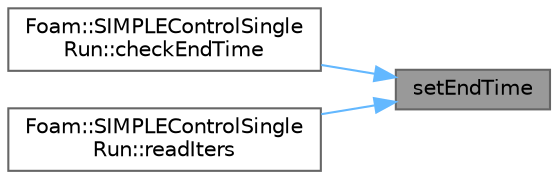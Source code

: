 digraph "setEndTime"
{
 // LATEX_PDF_SIZE
  bgcolor="transparent";
  edge [fontname=Helvetica,fontsize=10,labelfontname=Helvetica,labelfontsize=10];
  node [fontname=Helvetica,fontsize=10,shape=box,height=0.2,width=0.4];
  rankdir="RL";
  Node1 [id="Node000001",label="setEndTime",height=0.2,width=0.4,color="gray40", fillcolor="grey60", style="filled", fontcolor="black",tooltip=" "];
  Node1 -> Node2 [id="edge1_Node000001_Node000002",dir="back",color="steelblue1",style="solid",tooltip=" "];
  Node2 [id="Node000002",label="Foam::SIMPLEControlSingle\lRun::checkEndTime",height=0.2,width=0.4,color="grey40", fillcolor="white", style="filled",URL="$classFoam_1_1SIMPLEControlSingleRun.html#aaa1aa92b8e9757c63bc48b742699db73",tooltip=" "];
  Node1 -> Node3 [id="edge2_Node000001_Node000003",dir="back",color="steelblue1",style="solid",tooltip=" "];
  Node3 [id="Node000003",label="Foam::SIMPLEControlSingle\lRun::readIters",height=0.2,width=0.4,color="grey40", fillcolor="white", style="filled",URL="$classFoam_1_1SIMPLEControlSingleRun.html#a4756777501475ab65963acd064d8a5ab",tooltip=" "];
}

